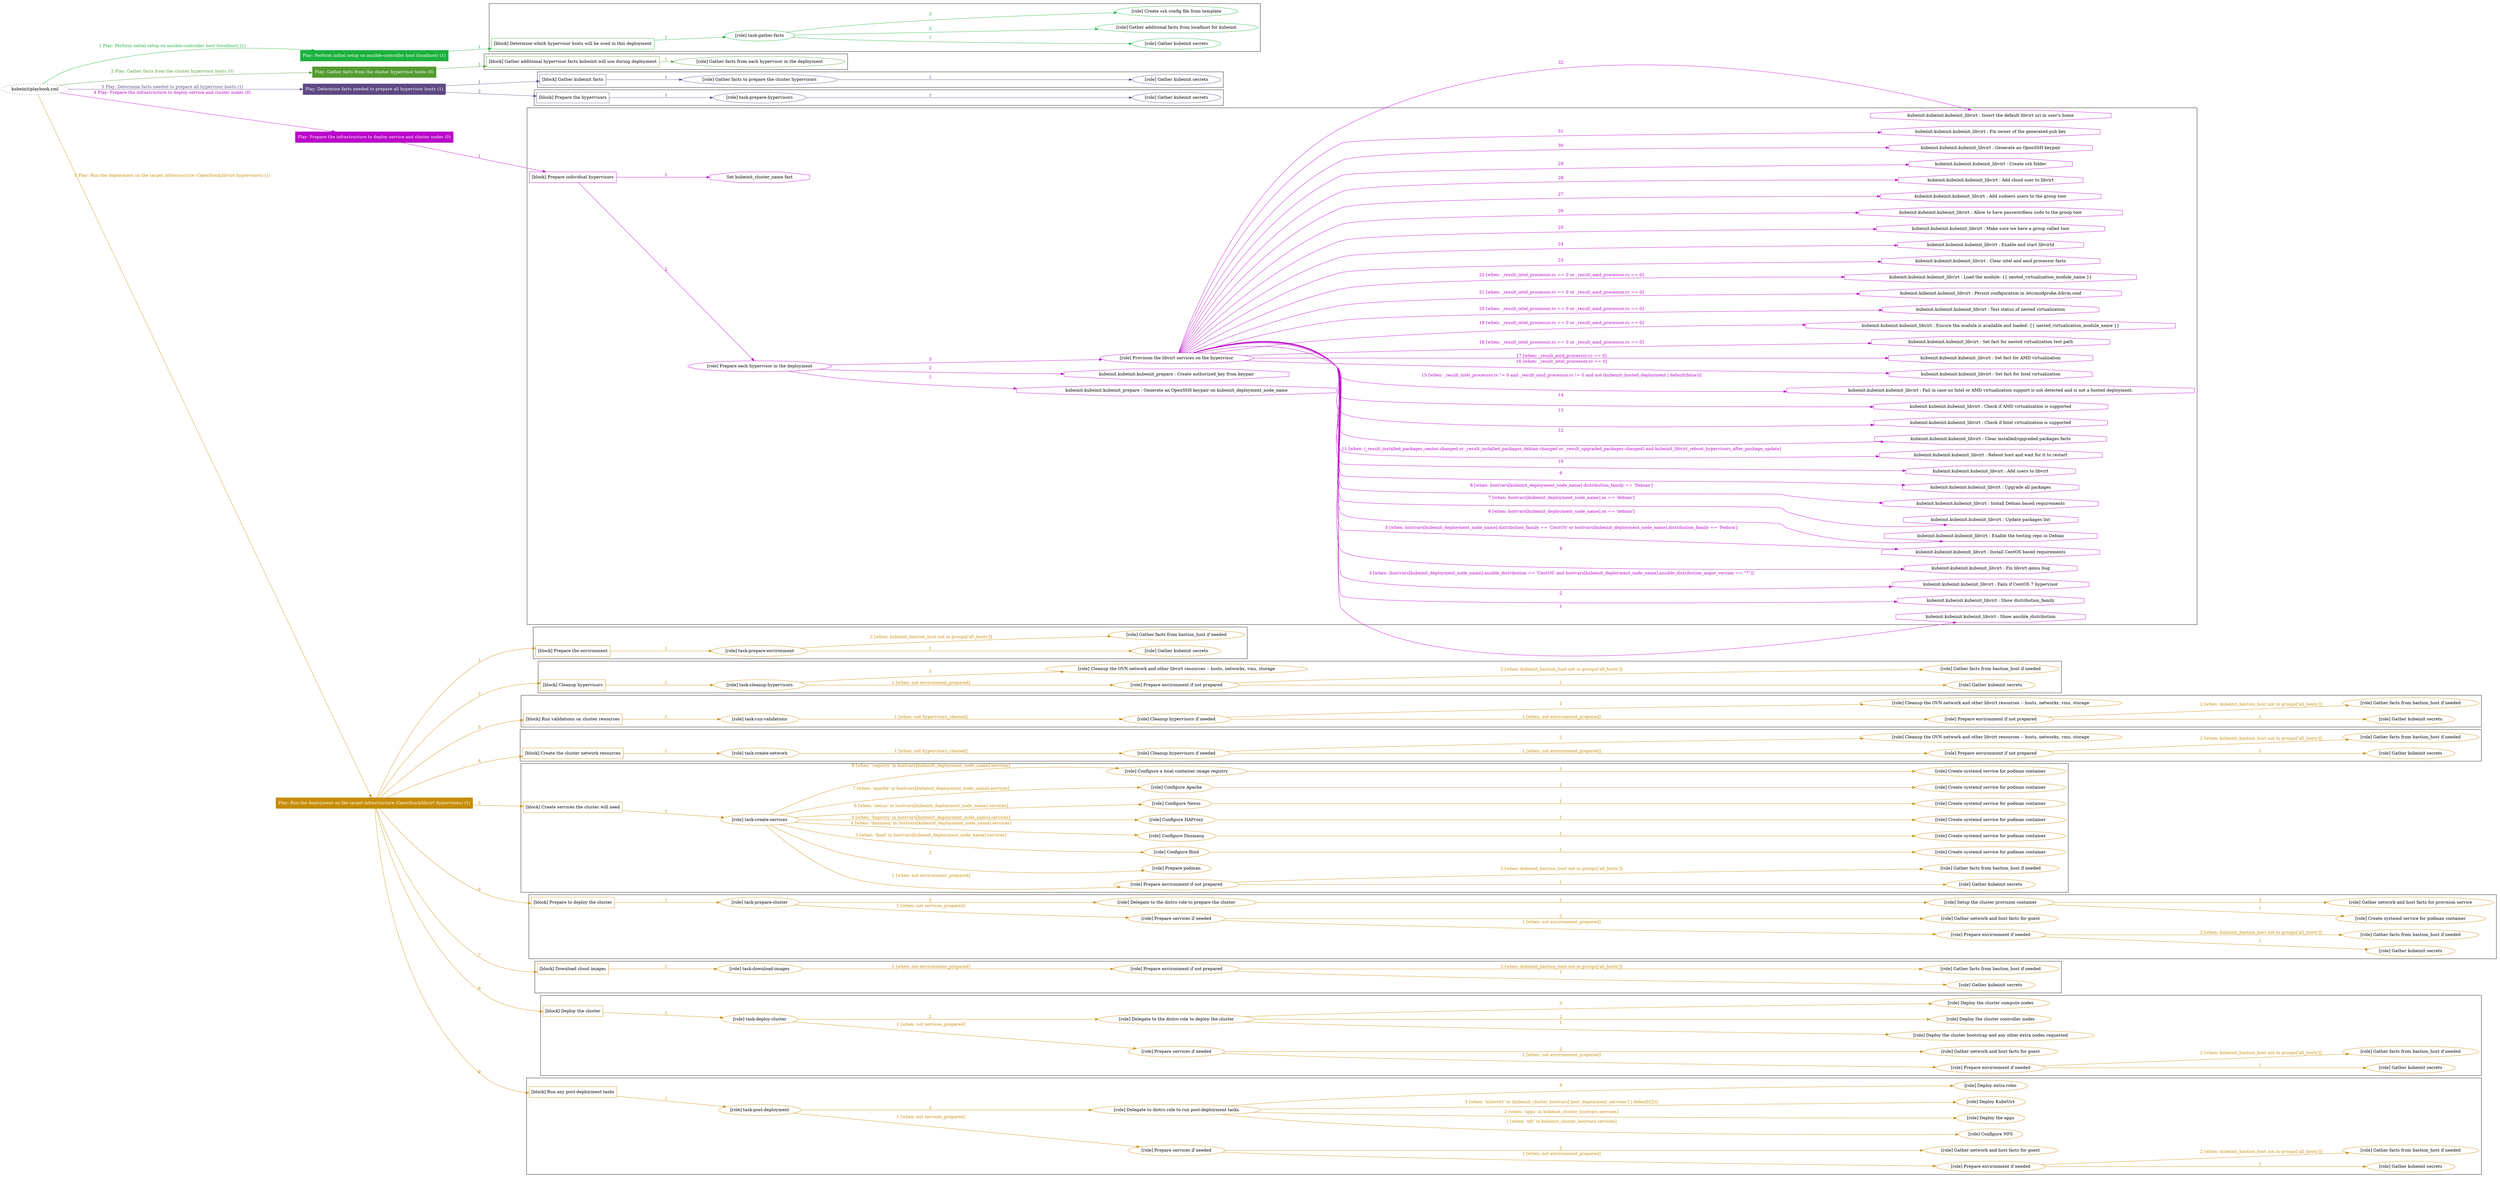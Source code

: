 digraph {
	graph [concentrate=true ordering=in rankdir=LR ratio=fill]
	edge [esep=5 sep=10]
	"kubeinit/playbook.yml" [URL="/home/runner/work/kubeinit/kubeinit/kubeinit/playbook.yml" id=playbook_9e62f052 style=dotted]
	"kubeinit/playbook.yml" -> play_a35a743c [label="1 Play: Perform initial setup on ansible-controller host (localhost) (1)" color="#1bb13d" fontcolor="#1bb13d" id=edge_play_a35a743c labeltooltip="1 Play: Perform initial setup on ansible-controller host (localhost) (1)" tooltip="1 Play: Perform initial setup on ansible-controller host (localhost) (1)"]
	subgraph "Play: Perform initial setup on ansible-controller host (localhost) (1)" {
		play_a35a743c [label="Play: Perform initial setup on ansible-controller host (localhost) (1)" URL="/home/runner/work/kubeinit/kubeinit/kubeinit/playbook.yml" color="#1bb13d" fontcolor="#ffffff" id=play_a35a743c shape=box style=filled tooltip=localhost]
		play_a35a743c -> block_18578b32 [label=1 color="#1bb13d" fontcolor="#1bb13d" id=edge_block_18578b32 labeltooltip=1 tooltip=1]
		subgraph cluster_block_18578b32 {
			block_18578b32 [label="[block] Determine which hypervisor hosts will be used in this deployment" URL="/home/runner/work/kubeinit/kubeinit/kubeinit/playbook.yml" color="#1bb13d" id=block_18578b32 labeltooltip="Determine which hypervisor hosts will be used in this deployment" shape=box tooltip="Determine which hypervisor hosts will be used in this deployment"]
			block_18578b32 -> role_a8cd3986 [label="1 " color="#1bb13d" fontcolor="#1bb13d" id=edge_role_a8cd3986 labeltooltip="1 " tooltip="1 "]
			subgraph "task-gather-facts" {
				role_a8cd3986 [label="[role] task-gather-facts" URL="/home/runner/work/kubeinit/kubeinit/kubeinit/playbook.yml" color="#1bb13d" id=role_a8cd3986 tooltip="task-gather-facts"]
				role_a8cd3986 -> role_a48312ad [label="1 " color="#1bb13d" fontcolor="#1bb13d" id=edge_role_a48312ad labeltooltip="1 " tooltip="1 "]
				subgraph "Gather kubeinit secrets" {
					role_a48312ad [label="[role] Gather kubeinit secrets" URL="/home/runner/.ansible/collections/ansible_collections/kubeinit/kubeinit/roles/kubeinit_prepare/tasks/build_hypervisors_group.yml" color="#1bb13d" id=role_a48312ad tooltip="Gather kubeinit secrets"]
				}
				role_a8cd3986 -> role_73c5c3c1 [label="2 " color="#1bb13d" fontcolor="#1bb13d" id=edge_role_73c5c3c1 labeltooltip="2 " tooltip="2 "]
				subgraph "Gather additional facts from localhost for kubeinit" {
					role_73c5c3c1 [label="[role] Gather additional facts from localhost for kubeinit" URL="/home/runner/.ansible/collections/ansible_collections/kubeinit/kubeinit/roles/kubeinit_prepare/tasks/build_hypervisors_group.yml" color="#1bb13d" id=role_73c5c3c1 tooltip="Gather additional facts from localhost for kubeinit"]
				}
				role_a8cd3986 -> role_cdf3a7f1 [label="3 " color="#1bb13d" fontcolor="#1bb13d" id=edge_role_cdf3a7f1 labeltooltip="3 " tooltip="3 "]
				subgraph "Create ssh config file from template" {
					role_cdf3a7f1 [label="[role] Create ssh config file from template" URL="/home/runner/.ansible/collections/ansible_collections/kubeinit/kubeinit/roles/kubeinit_prepare/tasks/build_hypervisors_group.yml" color="#1bb13d" id=role_cdf3a7f1 tooltip="Create ssh config file from template"]
				}
			}
		}
	}
	"kubeinit/playbook.yml" -> play_c2756567 [label="2 Play: Gather facts from the cluster hypervisor hosts (0)" color="#539b31" fontcolor="#539b31" id=edge_play_c2756567 labeltooltip="2 Play: Gather facts from the cluster hypervisor hosts (0)" tooltip="2 Play: Gather facts from the cluster hypervisor hosts (0)"]
	subgraph "Play: Gather facts from the cluster hypervisor hosts (0)" {
		play_c2756567 [label="Play: Gather facts from the cluster hypervisor hosts (0)" URL="/home/runner/work/kubeinit/kubeinit/kubeinit/playbook.yml" color="#539b31" fontcolor="#ffffff" id=play_c2756567 shape=box style=filled tooltip="Play: Gather facts from the cluster hypervisor hosts (0)"]
		play_c2756567 -> block_01001238 [label=1 color="#539b31" fontcolor="#539b31" id=edge_block_01001238 labeltooltip=1 tooltip=1]
		subgraph cluster_block_01001238 {
			block_01001238 [label="[block] Gather additional hypervisor facts kubeinit will use during deployment" URL="/home/runner/work/kubeinit/kubeinit/kubeinit/playbook.yml" color="#539b31" id=block_01001238 labeltooltip="Gather additional hypervisor facts kubeinit will use during deployment" shape=box tooltip="Gather additional hypervisor facts kubeinit will use during deployment"]
			block_01001238 -> role_ed300904 [label="1 " color="#539b31" fontcolor="#539b31" id=edge_role_ed300904 labeltooltip="1 " tooltip="1 "]
			subgraph "Gather facts from each hypervisor in the deployment" {
				role_ed300904 [label="[role] Gather facts from each hypervisor in the deployment" URL="/home/runner/work/kubeinit/kubeinit/kubeinit/playbook.yml" color="#539b31" id=role_ed300904 tooltip="Gather facts from each hypervisor in the deployment"]
			}
		}
	}
	"kubeinit/playbook.yml" -> play_44236f0a [label="3 Play: Determine facts needed to prepare all hypervisor hosts (1)" color="#5e4983" fontcolor="#5e4983" id=edge_play_44236f0a labeltooltip="3 Play: Determine facts needed to prepare all hypervisor hosts (1)" tooltip="3 Play: Determine facts needed to prepare all hypervisor hosts (1)"]
	subgraph "Play: Determine facts needed to prepare all hypervisor hosts (1)" {
		play_44236f0a [label="Play: Determine facts needed to prepare all hypervisor hosts (1)" URL="/home/runner/work/kubeinit/kubeinit/kubeinit/playbook.yml" color="#5e4983" fontcolor="#ffffff" id=play_44236f0a shape=box style=filled tooltip=localhost]
		play_44236f0a -> block_918918f4 [label=1 color="#5e4983" fontcolor="#5e4983" id=edge_block_918918f4 labeltooltip=1 tooltip=1]
		subgraph cluster_block_918918f4 {
			block_918918f4 [label="[block] Gather kubeinit facts" URL="/home/runner/work/kubeinit/kubeinit/kubeinit/playbook.yml" color="#5e4983" id=block_918918f4 labeltooltip="Gather kubeinit facts" shape=box tooltip="Gather kubeinit facts"]
			block_918918f4 -> role_3fa048fa [label="1 " color="#5e4983" fontcolor="#5e4983" id=edge_role_3fa048fa labeltooltip="1 " tooltip="1 "]
			subgraph "Gather facts to prepare the cluster hypervisors" {
				role_3fa048fa [label="[role] Gather facts to prepare the cluster hypervisors" URL="/home/runner/work/kubeinit/kubeinit/kubeinit/playbook.yml" color="#5e4983" id=role_3fa048fa tooltip="Gather facts to prepare the cluster hypervisors"]
				role_3fa048fa -> role_9bf1ed91 [label="1 " color="#5e4983" fontcolor="#5e4983" id=edge_role_9bf1ed91 labeltooltip="1 " tooltip="1 "]
				subgraph "Gather kubeinit secrets" {
					role_9bf1ed91 [label="[role] Gather kubeinit secrets" URL="/home/runner/.ansible/collections/ansible_collections/kubeinit/kubeinit/roles/kubeinit_prepare/tasks/gather_kubeinit_facts.yml" color="#5e4983" id=role_9bf1ed91 tooltip="Gather kubeinit secrets"]
				}
			}
		}
		play_44236f0a -> block_b992ab84 [label=2 color="#5e4983" fontcolor="#5e4983" id=edge_block_b992ab84 labeltooltip=2 tooltip=2]
		subgraph cluster_block_b992ab84 {
			block_b992ab84 [label="[block] Prepare the hypervisors" URL="/home/runner/work/kubeinit/kubeinit/kubeinit/playbook.yml" color="#5e4983" id=block_b992ab84 labeltooltip="Prepare the hypervisors" shape=box tooltip="Prepare the hypervisors"]
			block_b992ab84 -> role_d0afc218 [label="1 " color="#5e4983" fontcolor="#5e4983" id=edge_role_d0afc218 labeltooltip="1 " tooltip="1 "]
			subgraph "task-prepare-hypervisors" {
				role_d0afc218 [label="[role] task-prepare-hypervisors" URL="/home/runner/work/kubeinit/kubeinit/kubeinit/playbook.yml" color="#5e4983" id=role_d0afc218 tooltip="task-prepare-hypervisors"]
				role_d0afc218 -> role_f187988b [label="1 " color="#5e4983" fontcolor="#5e4983" id=edge_role_f187988b labeltooltip="1 " tooltip="1 "]
				subgraph "Gather kubeinit secrets" {
					role_f187988b [label="[role] Gather kubeinit secrets" URL="/home/runner/.ansible/collections/ansible_collections/kubeinit/kubeinit/roles/kubeinit_prepare/tasks/gather_kubeinit_facts.yml" color="#5e4983" id=role_f187988b tooltip="Gather kubeinit secrets"]
				}
			}
		}
	}
	"kubeinit/playbook.yml" -> play_4ec2623c [label="4 Play: Prepare the infrastructure to deploy service and cluster nodes (0)" color="#ba02ca" fontcolor="#ba02ca" id=edge_play_4ec2623c labeltooltip="4 Play: Prepare the infrastructure to deploy service and cluster nodes (0)" tooltip="4 Play: Prepare the infrastructure to deploy service and cluster nodes (0)"]
	subgraph "Play: Prepare the infrastructure to deploy service and cluster nodes (0)" {
		play_4ec2623c [label="Play: Prepare the infrastructure to deploy service and cluster nodes (0)" URL="/home/runner/work/kubeinit/kubeinit/kubeinit/playbook.yml" color="#ba02ca" fontcolor="#ffffff" id=play_4ec2623c shape=box style=filled tooltip="Play: Prepare the infrastructure to deploy service and cluster nodes (0)"]
		play_4ec2623c -> block_bc8a2537 [label=1 color="#ba02ca" fontcolor="#ba02ca" id=edge_block_bc8a2537 labeltooltip=1 tooltip=1]
		subgraph cluster_block_bc8a2537 {
			block_bc8a2537 [label="[block] Prepare individual hypervisors" URL="/home/runner/work/kubeinit/kubeinit/kubeinit/playbook.yml" color="#ba02ca" id=block_bc8a2537 labeltooltip="Prepare individual hypervisors" shape=box tooltip="Prepare individual hypervisors"]
			block_bc8a2537 -> role_2141cf6f [label="2 " color="#ba02ca" fontcolor="#ba02ca" id=edge_role_2141cf6f labeltooltip="2 " tooltip="2 "]
			subgraph "Prepare each hypervisor in the deployment" {
				role_2141cf6f [label="[role] Prepare each hypervisor in the deployment" URL="/home/runner/work/kubeinit/kubeinit/kubeinit/playbook.yml" color="#ba02ca" id=role_2141cf6f tooltip="Prepare each hypervisor in the deployment"]
				task_60f71b3e [label="kubeinit.kubeinit.kubeinit_prepare : Generate an OpenSSH keypair on kubeinit_deployment_node_name" URL="/home/runner/.ansible/collections/ansible_collections/kubeinit/kubeinit/roles/kubeinit_prepare/tasks/prepare_hypervisor.yml" color="#ba02ca" id=task_60f71b3e shape=octagon tooltip="kubeinit.kubeinit.kubeinit_prepare : Generate an OpenSSH keypair on kubeinit_deployment_node_name"]
				role_2141cf6f -> task_60f71b3e [label="1 " color="#ba02ca" fontcolor="#ba02ca" id=edge_task_60f71b3e labeltooltip="1 " tooltip="1 "]
				task_f3b1cf24 [label="kubeinit.kubeinit.kubeinit_prepare : Create authorized_key from keypair" URL="/home/runner/.ansible/collections/ansible_collections/kubeinit/kubeinit/roles/kubeinit_prepare/tasks/prepare_hypervisor.yml" color="#ba02ca" id=task_f3b1cf24 shape=octagon tooltip="kubeinit.kubeinit.kubeinit_prepare : Create authorized_key from keypair"]
				role_2141cf6f -> task_f3b1cf24 [label="2 " color="#ba02ca" fontcolor="#ba02ca" id=edge_task_f3b1cf24 labeltooltip="2 " tooltip="2 "]
				role_2141cf6f -> role_f78118bf [label="3 " color="#ba02ca" fontcolor="#ba02ca" id=edge_role_f78118bf labeltooltip="3 " tooltip="3 "]
				subgraph "Provision the libvirt services on the hypervisor" {
					role_f78118bf [label="[role] Provision the libvirt services on the hypervisor" URL="/home/runner/.ansible/collections/ansible_collections/kubeinit/kubeinit/roles/kubeinit_prepare/tasks/prepare_hypervisor.yml" color="#ba02ca" id=role_f78118bf tooltip="Provision the libvirt services on the hypervisor"]
					task_478208b6 [label="kubeinit.kubeinit.kubeinit_libvirt : Show ansible_distribution" URL="/home/runner/.ansible/collections/ansible_collections/kubeinit/kubeinit/roles/kubeinit_libvirt/tasks/main.yml" color="#ba02ca" id=task_478208b6 shape=octagon tooltip="kubeinit.kubeinit.kubeinit_libvirt : Show ansible_distribution"]
					role_f78118bf -> task_478208b6 [label="1 " color="#ba02ca" fontcolor="#ba02ca" id=edge_task_478208b6 labeltooltip="1 " tooltip="1 "]
					task_25d9fa40 [label="kubeinit.kubeinit.kubeinit_libvirt : Show distribution_family" URL="/home/runner/.ansible/collections/ansible_collections/kubeinit/kubeinit/roles/kubeinit_libvirt/tasks/main.yml" color="#ba02ca" id=task_25d9fa40 shape=octagon tooltip="kubeinit.kubeinit.kubeinit_libvirt : Show distribution_family"]
					role_f78118bf -> task_25d9fa40 [label="2 " color="#ba02ca" fontcolor="#ba02ca" id=edge_task_25d9fa40 labeltooltip="2 " tooltip="2 "]
					task_e9a694f4 [label="kubeinit.kubeinit.kubeinit_libvirt : Fails if CentOS 7 hypervisor" URL="/home/runner/.ansible/collections/ansible_collections/kubeinit/kubeinit/roles/kubeinit_libvirt/tasks/main.yml" color="#ba02ca" id=task_e9a694f4 shape=octagon tooltip="kubeinit.kubeinit.kubeinit_libvirt : Fails if CentOS 7 hypervisor"]
					role_f78118bf -> task_e9a694f4 [label="3 [when: (hostvars[kubeinit_deployment_node_name].ansible_distribution == 'CentOS' and hostvars[kubeinit_deployment_node_name].ansible_distribution_major_version == \"7\")]" color="#ba02ca" fontcolor="#ba02ca" id=edge_task_e9a694f4 labeltooltip="3 [when: (hostvars[kubeinit_deployment_node_name].ansible_distribution == 'CentOS' and hostvars[kubeinit_deployment_node_name].ansible_distribution_major_version == \"7\")]" tooltip="3 [when: (hostvars[kubeinit_deployment_node_name].ansible_distribution == 'CentOS' and hostvars[kubeinit_deployment_node_name].ansible_distribution_major_version == \"7\")]"]
					task_0116a366 [label="kubeinit.kubeinit.kubeinit_libvirt : Fix libvirt qemu bug" URL="/home/runner/.ansible/collections/ansible_collections/kubeinit/kubeinit/roles/kubeinit_libvirt/tasks/main.yml" color="#ba02ca" id=task_0116a366 shape=octagon tooltip="kubeinit.kubeinit.kubeinit_libvirt : Fix libvirt qemu bug"]
					role_f78118bf -> task_0116a366 [label="4 " color="#ba02ca" fontcolor="#ba02ca" id=edge_task_0116a366 labeltooltip="4 " tooltip="4 "]
					task_d7712ed2 [label="kubeinit.kubeinit.kubeinit_libvirt : Install CentOS based requirements" URL="/home/runner/.ansible/collections/ansible_collections/kubeinit/kubeinit/roles/kubeinit_libvirt/tasks/main.yml" color="#ba02ca" id=task_d7712ed2 shape=octagon tooltip="kubeinit.kubeinit.kubeinit_libvirt : Install CentOS based requirements"]
					role_f78118bf -> task_d7712ed2 [label="5 [when: hostvars[kubeinit_deployment_node_name].distribution_family == 'CentOS' or hostvars[kubeinit_deployment_node_name].distribution_family == 'Fedora']" color="#ba02ca" fontcolor="#ba02ca" id=edge_task_d7712ed2 labeltooltip="5 [when: hostvars[kubeinit_deployment_node_name].distribution_family == 'CentOS' or hostvars[kubeinit_deployment_node_name].distribution_family == 'Fedora']" tooltip="5 [when: hostvars[kubeinit_deployment_node_name].distribution_family == 'CentOS' or hostvars[kubeinit_deployment_node_name].distribution_family == 'Fedora']"]
					task_614e758f [label="kubeinit.kubeinit.kubeinit_libvirt : Enable the testing repo in Debian" URL="/home/runner/.ansible/collections/ansible_collections/kubeinit/kubeinit/roles/kubeinit_libvirt/tasks/main.yml" color="#ba02ca" id=task_614e758f shape=octagon tooltip="kubeinit.kubeinit.kubeinit_libvirt : Enable the testing repo in Debian"]
					role_f78118bf -> task_614e758f [label="6 [when: hostvars[kubeinit_deployment_node_name].os == 'debian']" color="#ba02ca" fontcolor="#ba02ca" id=edge_task_614e758f labeltooltip="6 [when: hostvars[kubeinit_deployment_node_name].os == 'debian']" tooltip="6 [when: hostvars[kubeinit_deployment_node_name].os == 'debian']"]
					task_dccd9f28 [label="kubeinit.kubeinit.kubeinit_libvirt : Update packages list" URL="/home/runner/.ansible/collections/ansible_collections/kubeinit/kubeinit/roles/kubeinit_libvirt/tasks/main.yml" color="#ba02ca" id=task_dccd9f28 shape=octagon tooltip="kubeinit.kubeinit.kubeinit_libvirt : Update packages list"]
					role_f78118bf -> task_dccd9f28 [label="7 [when: hostvars[kubeinit_deployment_node_name].os == 'debian']" color="#ba02ca" fontcolor="#ba02ca" id=edge_task_dccd9f28 labeltooltip="7 [when: hostvars[kubeinit_deployment_node_name].os == 'debian']" tooltip="7 [when: hostvars[kubeinit_deployment_node_name].os == 'debian']"]
					task_9f3f0bee [label="kubeinit.kubeinit.kubeinit_libvirt : Install Debian based requirements" URL="/home/runner/.ansible/collections/ansible_collections/kubeinit/kubeinit/roles/kubeinit_libvirt/tasks/main.yml" color="#ba02ca" id=task_9f3f0bee shape=octagon tooltip="kubeinit.kubeinit.kubeinit_libvirt : Install Debian based requirements"]
					role_f78118bf -> task_9f3f0bee [label="8 [when: hostvars[kubeinit_deployment_node_name].distribution_family == 'Debian']" color="#ba02ca" fontcolor="#ba02ca" id=edge_task_9f3f0bee labeltooltip="8 [when: hostvars[kubeinit_deployment_node_name].distribution_family == 'Debian']" tooltip="8 [when: hostvars[kubeinit_deployment_node_name].distribution_family == 'Debian']"]
					task_71e1464c [label="kubeinit.kubeinit.kubeinit_libvirt : Upgrade all packages" URL="/home/runner/.ansible/collections/ansible_collections/kubeinit/kubeinit/roles/kubeinit_libvirt/tasks/main.yml" color="#ba02ca" id=task_71e1464c shape=octagon tooltip="kubeinit.kubeinit.kubeinit_libvirt : Upgrade all packages"]
					role_f78118bf -> task_71e1464c [label="9 " color="#ba02ca" fontcolor="#ba02ca" id=edge_task_71e1464c labeltooltip="9 " tooltip="9 "]
					task_ebb10dba [label="kubeinit.kubeinit.kubeinit_libvirt : Add users to libvirt" URL="/home/runner/.ansible/collections/ansible_collections/kubeinit/kubeinit/roles/kubeinit_libvirt/tasks/main.yml" color="#ba02ca" id=task_ebb10dba shape=octagon tooltip="kubeinit.kubeinit.kubeinit_libvirt : Add users to libvirt"]
					role_f78118bf -> task_ebb10dba [label="10 " color="#ba02ca" fontcolor="#ba02ca" id=edge_task_ebb10dba labeltooltip="10 " tooltip="10 "]
					task_b57c6b72 [label="kubeinit.kubeinit.kubeinit_libvirt : Reboot host and wait for it to restart" URL="/home/runner/.ansible/collections/ansible_collections/kubeinit/kubeinit/roles/kubeinit_libvirt/tasks/main.yml" color="#ba02ca" id=task_b57c6b72 shape=octagon tooltip="kubeinit.kubeinit.kubeinit_libvirt : Reboot host and wait for it to restart"]
					role_f78118bf -> task_b57c6b72 [label="11 [when: (_result_installed_packages_centos.changed or _result_installed_packages_debian.changed or _result_upgraded_packages.changed) and kubeinit_libvirt_reboot_hypervisors_after_package_update]" color="#ba02ca" fontcolor="#ba02ca" id=edge_task_b57c6b72 labeltooltip="11 [when: (_result_installed_packages_centos.changed or _result_installed_packages_debian.changed or _result_upgraded_packages.changed) and kubeinit_libvirt_reboot_hypervisors_after_package_update]" tooltip="11 [when: (_result_installed_packages_centos.changed or _result_installed_packages_debian.changed or _result_upgraded_packages.changed) and kubeinit_libvirt_reboot_hypervisors_after_package_update]"]
					task_9f840128 [label="kubeinit.kubeinit.kubeinit_libvirt : Clear installed/upgraded packages facts" URL="/home/runner/.ansible/collections/ansible_collections/kubeinit/kubeinit/roles/kubeinit_libvirt/tasks/main.yml" color="#ba02ca" id=task_9f840128 shape=octagon tooltip="kubeinit.kubeinit.kubeinit_libvirt : Clear installed/upgraded packages facts"]
					role_f78118bf -> task_9f840128 [label="12 " color="#ba02ca" fontcolor="#ba02ca" id=edge_task_9f840128 labeltooltip="12 " tooltip="12 "]
					task_eec2da09 [label="kubeinit.kubeinit.kubeinit_libvirt : Check if Intel virtualization is supported" URL="/home/runner/.ansible/collections/ansible_collections/kubeinit/kubeinit/roles/kubeinit_libvirt/tasks/main.yml" color="#ba02ca" id=task_eec2da09 shape=octagon tooltip="kubeinit.kubeinit.kubeinit_libvirt : Check if Intel virtualization is supported"]
					role_f78118bf -> task_eec2da09 [label="13 " color="#ba02ca" fontcolor="#ba02ca" id=edge_task_eec2da09 labeltooltip="13 " tooltip="13 "]
					task_54514acc [label="kubeinit.kubeinit.kubeinit_libvirt : Check if AMD virtualization is supported" URL="/home/runner/.ansible/collections/ansible_collections/kubeinit/kubeinit/roles/kubeinit_libvirt/tasks/main.yml" color="#ba02ca" id=task_54514acc shape=octagon tooltip="kubeinit.kubeinit.kubeinit_libvirt : Check if AMD virtualization is supported"]
					role_f78118bf -> task_54514acc [label="14 " color="#ba02ca" fontcolor="#ba02ca" id=edge_task_54514acc labeltooltip="14 " tooltip="14 "]
					task_4bb86d61 [label="kubeinit.kubeinit.kubeinit_libvirt : Fail in case no Intel or AMD virtualization support is not detected and is not a hosted deployment." URL="/home/runner/.ansible/collections/ansible_collections/kubeinit/kubeinit/roles/kubeinit_libvirt/tasks/main.yml" color="#ba02ca" id=task_4bb86d61 shape=octagon tooltip="kubeinit.kubeinit.kubeinit_libvirt : Fail in case no Intel or AMD virtualization support is not detected and is not a hosted deployment."]
					role_f78118bf -> task_4bb86d61 [label="15 [when: _result_intel_processor.rc != 0 and _result_amd_processor.rc != 0 and not (kubeinit_hosted_deployment | default(false))]" color="#ba02ca" fontcolor="#ba02ca" id=edge_task_4bb86d61 labeltooltip="15 [when: _result_intel_processor.rc != 0 and _result_amd_processor.rc != 0 and not (kubeinit_hosted_deployment | default(false))]" tooltip="15 [when: _result_intel_processor.rc != 0 and _result_amd_processor.rc != 0 and not (kubeinit_hosted_deployment | default(false))]"]
					task_5732c22f [label="kubeinit.kubeinit.kubeinit_libvirt : Set fact for Intel virtualization" URL="/home/runner/.ansible/collections/ansible_collections/kubeinit/kubeinit/roles/kubeinit_libvirt/tasks/main.yml" color="#ba02ca" id=task_5732c22f shape=octagon tooltip="kubeinit.kubeinit.kubeinit_libvirt : Set fact for Intel virtualization"]
					role_f78118bf -> task_5732c22f [label="16 [when: _result_intel_processor.rc == 0]" color="#ba02ca" fontcolor="#ba02ca" id=edge_task_5732c22f labeltooltip="16 [when: _result_intel_processor.rc == 0]" tooltip="16 [when: _result_intel_processor.rc == 0]"]
					task_d3056481 [label="kubeinit.kubeinit.kubeinit_libvirt : Set fact for AMD virtualization" URL="/home/runner/.ansible/collections/ansible_collections/kubeinit/kubeinit/roles/kubeinit_libvirt/tasks/main.yml" color="#ba02ca" id=task_d3056481 shape=octagon tooltip="kubeinit.kubeinit.kubeinit_libvirt : Set fact for AMD virtualization"]
					role_f78118bf -> task_d3056481 [label="17 [when: _result_amd_processor.rc == 0]" color="#ba02ca" fontcolor="#ba02ca" id=edge_task_d3056481 labeltooltip="17 [when: _result_amd_processor.rc == 0]" tooltip="17 [when: _result_amd_processor.rc == 0]"]
					task_6c671fe5 [label="kubeinit.kubeinit.kubeinit_libvirt : Set fact for nested virtualization test path" URL="/home/runner/.ansible/collections/ansible_collections/kubeinit/kubeinit/roles/kubeinit_libvirt/tasks/main.yml" color="#ba02ca" id=task_6c671fe5 shape=octagon tooltip="kubeinit.kubeinit.kubeinit_libvirt : Set fact for nested virtualization test path"]
					role_f78118bf -> task_6c671fe5 [label="18 [when: _result_intel_processor.rc == 0 or _result_amd_processor.rc == 0]" color="#ba02ca" fontcolor="#ba02ca" id=edge_task_6c671fe5 labeltooltip="18 [when: _result_intel_processor.rc == 0 or _result_amd_processor.rc == 0]" tooltip="18 [when: _result_intel_processor.rc == 0 or _result_amd_processor.rc == 0]"]
					task_b1ac3144 [label="kubeinit.kubeinit.kubeinit_libvirt : Ensure the module is available and loaded: {{ nested_virtualization_module_name }}" URL="/home/runner/.ansible/collections/ansible_collections/kubeinit/kubeinit/roles/kubeinit_libvirt/tasks/main.yml" color="#ba02ca" id=task_b1ac3144 shape=octagon tooltip="kubeinit.kubeinit.kubeinit_libvirt : Ensure the module is available and loaded: {{ nested_virtualization_module_name }}"]
					role_f78118bf -> task_b1ac3144 [label="19 [when: _result_intel_processor.rc == 0 or _result_amd_processor.rc == 0]" color="#ba02ca" fontcolor="#ba02ca" id=edge_task_b1ac3144 labeltooltip="19 [when: _result_intel_processor.rc == 0 or _result_amd_processor.rc == 0]" tooltip="19 [when: _result_intel_processor.rc == 0 or _result_amd_processor.rc == 0]"]
					task_f01f14a7 [label="kubeinit.kubeinit.kubeinit_libvirt : Test status of nested virtualization" URL="/home/runner/.ansible/collections/ansible_collections/kubeinit/kubeinit/roles/kubeinit_libvirt/tasks/main.yml" color="#ba02ca" id=task_f01f14a7 shape=octagon tooltip="kubeinit.kubeinit.kubeinit_libvirt : Test status of nested virtualization"]
					role_f78118bf -> task_f01f14a7 [label="20 [when: _result_intel_processor.rc == 0 or _result_amd_processor.rc == 0]" color="#ba02ca" fontcolor="#ba02ca" id=edge_task_f01f14a7 labeltooltip="20 [when: _result_intel_processor.rc == 0 or _result_amd_processor.rc == 0]" tooltip="20 [when: _result_intel_processor.rc == 0 or _result_amd_processor.rc == 0]"]
					task_4bbf4523 [label="kubeinit.kubeinit.kubeinit_libvirt : Persist configuration in /etc/modprobe.d/kvm.conf" URL="/home/runner/.ansible/collections/ansible_collections/kubeinit/kubeinit/roles/kubeinit_libvirt/tasks/main.yml" color="#ba02ca" id=task_4bbf4523 shape=octagon tooltip="kubeinit.kubeinit.kubeinit_libvirt : Persist configuration in /etc/modprobe.d/kvm.conf"]
					role_f78118bf -> task_4bbf4523 [label="21 [when: _result_intel_processor.rc == 0 or _result_amd_processor.rc == 0]" color="#ba02ca" fontcolor="#ba02ca" id=edge_task_4bbf4523 labeltooltip="21 [when: _result_intel_processor.rc == 0 or _result_amd_processor.rc == 0]" tooltip="21 [when: _result_intel_processor.rc == 0 or _result_amd_processor.rc == 0]"]
					task_6a130a15 [label="kubeinit.kubeinit.kubeinit_libvirt : Load the module: {{ nested_virtualization_module_name }}" URL="/home/runner/.ansible/collections/ansible_collections/kubeinit/kubeinit/roles/kubeinit_libvirt/tasks/main.yml" color="#ba02ca" id=task_6a130a15 shape=octagon tooltip="kubeinit.kubeinit.kubeinit_libvirt : Load the module: {{ nested_virtualization_module_name }}"]
					role_f78118bf -> task_6a130a15 [label="22 [when: _result_intel_processor.rc == 0 or _result_amd_processor.rc == 0]" color="#ba02ca" fontcolor="#ba02ca" id=edge_task_6a130a15 labeltooltip="22 [when: _result_intel_processor.rc == 0 or _result_amd_processor.rc == 0]" tooltip="22 [when: _result_intel_processor.rc == 0 or _result_amd_processor.rc == 0]"]
					task_c2a9981f [label="kubeinit.kubeinit.kubeinit_libvirt : Clear intel and amd processor facts" URL="/home/runner/.ansible/collections/ansible_collections/kubeinit/kubeinit/roles/kubeinit_libvirt/tasks/main.yml" color="#ba02ca" id=task_c2a9981f shape=octagon tooltip="kubeinit.kubeinit.kubeinit_libvirt : Clear intel and amd processor facts"]
					role_f78118bf -> task_c2a9981f [label="23 " color="#ba02ca" fontcolor="#ba02ca" id=edge_task_c2a9981f labeltooltip="23 " tooltip="23 "]
					task_ba4cdef7 [label="kubeinit.kubeinit.kubeinit_libvirt : Enable and start libvirtd" URL="/home/runner/.ansible/collections/ansible_collections/kubeinit/kubeinit/roles/kubeinit_libvirt/tasks/main.yml" color="#ba02ca" id=task_ba4cdef7 shape=octagon tooltip="kubeinit.kubeinit.kubeinit_libvirt : Enable and start libvirtd"]
					role_f78118bf -> task_ba4cdef7 [label="24 " color="#ba02ca" fontcolor="#ba02ca" id=edge_task_ba4cdef7 labeltooltip="24 " tooltip="24 "]
					task_6cbd1714 [label="kubeinit.kubeinit.kubeinit_libvirt : Make sure we have a group called toor" URL="/home/runner/.ansible/collections/ansible_collections/kubeinit/kubeinit/roles/kubeinit_libvirt/tasks/60_create_cloud_user.yml" color="#ba02ca" id=task_6cbd1714 shape=octagon tooltip="kubeinit.kubeinit.kubeinit_libvirt : Make sure we have a group called toor"]
					role_f78118bf -> task_6cbd1714 [label="25 " color="#ba02ca" fontcolor="#ba02ca" id=edge_task_6cbd1714 labeltooltip="25 " tooltip="25 "]
					task_3357d41a [label="kubeinit.kubeinit.kubeinit_libvirt : Allow to have passwordless sudo to the group toor" URL="/home/runner/.ansible/collections/ansible_collections/kubeinit/kubeinit/roles/kubeinit_libvirt/tasks/60_create_cloud_user.yml" color="#ba02ca" id=task_3357d41a shape=octagon tooltip="kubeinit.kubeinit.kubeinit_libvirt : Allow to have passwordless sudo to the group toor"]
					role_f78118bf -> task_3357d41a [label="26 " color="#ba02ca" fontcolor="#ba02ca" id=edge_task_3357d41a labeltooltip="26 " tooltip="26 "]
					task_f9cecdec [label="kubeinit.kubeinit.kubeinit_libvirt : Add sudoers users to the group toor" URL="/home/runner/.ansible/collections/ansible_collections/kubeinit/kubeinit/roles/kubeinit_libvirt/tasks/60_create_cloud_user.yml" color="#ba02ca" id=task_f9cecdec shape=octagon tooltip="kubeinit.kubeinit.kubeinit_libvirt : Add sudoers users to the group toor"]
					role_f78118bf -> task_f9cecdec [label="27 " color="#ba02ca" fontcolor="#ba02ca" id=edge_task_f9cecdec labeltooltip="27 " tooltip="27 "]
					task_bf29a307 [label="kubeinit.kubeinit.kubeinit_libvirt : Add cloud user to libvirt" URL="/home/runner/.ansible/collections/ansible_collections/kubeinit/kubeinit/roles/kubeinit_libvirt/tasks/60_create_cloud_user.yml" color="#ba02ca" id=task_bf29a307 shape=octagon tooltip="kubeinit.kubeinit.kubeinit_libvirt : Add cloud user to libvirt"]
					role_f78118bf -> task_bf29a307 [label="28 " color="#ba02ca" fontcolor="#ba02ca" id=edge_task_bf29a307 labeltooltip="28 " tooltip="28 "]
					task_dd0c2740 [label="kubeinit.kubeinit.kubeinit_libvirt : Create ssh folder" URL="/home/runner/.ansible/collections/ansible_collections/kubeinit/kubeinit/roles/kubeinit_libvirt/tasks/60_create_cloud_user.yml" color="#ba02ca" id=task_dd0c2740 shape=octagon tooltip="kubeinit.kubeinit.kubeinit_libvirt : Create ssh folder"]
					role_f78118bf -> task_dd0c2740 [label="29 " color="#ba02ca" fontcolor="#ba02ca" id=edge_task_dd0c2740 labeltooltip="29 " tooltip="29 "]
					task_a686ad11 [label="kubeinit.kubeinit.kubeinit_libvirt : Generate an OpenSSH keypair" URL="/home/runner/.ansible/collections/ansible_collections/kubeinit/kubeinit/roles/kubeinit_libvirt/tasks/60_create_cloud_user.yml" color="#ba02ca" id=task_a686ad11 shape=octagon tooltip="kubeinit.kubeinit.kubeinit_libvirt : Generate an OpenSSH keypair"]
					role_f78118bf -> task_a686ad11 [label="30 " color="#ba02ca" fontcolor="#ba02ca" id=edge_task_a686ad11 labeltooltip="30 " tooltip="30 "]
					task_f26ca89f [label="kubeinit.kubeinit.kubeinit_libvirt : Fix owner of the generated pub key" URL="/home/runner/.ansible/collections/ansible_collections/kubeinit/kubeinit/roles/kubeinit_libvirt/tasks/60_create_cloud_user.yml" color="#ba02ca" id=task_f26ca89f shape=octagon tooltip="kubeinit.kubeinit.kubeinit_libvirt : Fix owner of the generated pub key"]
					role_f78118bf -> task_f26ca89f [label="31 " color="#ba02ca" fontcolor="#ba02ca" id=edge_task_f26ca89f labeltooltip="31 " tooltip="31 "]
					task_c68123db [label="kubeinit.kubeinit.kubeinit_libvirt : Insert the default libvirt uri in user's home" URL="/home/runner/.ansible/collections/ansible_collections/kubeinit/kubeinit/roles/kubeinit_libvirt/tasks/60_create_cloud_user.yml" color="#ba02ca" id=task_c68123db shape=octagon tooltip="kubeinit.kubeinit.kubeinit_libvirt : Insert the default libvirt uri in user's home"]
					role_f78118bf -> task_c68123db [label="32 " color="#ba02ca" fontcolor="#ba02ca" id=edge_task_c68123db labeltooltip="32 " tooltip="32 "]
				}
			}
			task_7dda5bb2 [label="Set kubeinit_cluster_name fact" URL="/home/runner/work/kubeinit/kubeinit/kubeinit/playbook.yml" color="#ba02ca" id=task_7dda5bb2 shape=octagon tooltip="Set kubeinit_cluster_name fact"]
			block_bc8a2537 -> task_7dda5bb2 [label="1 " color="#ba02ca" fontcolor="#ba02ca" id=edge_task_7dda5bb2 labeltooltip="1 " tooltip="1 "]
		}
	}
	"kubeinit/playbook.yml" -> play_19119ba2 [label="5 Play: Run the deployment on the target infrastructure (OpenStack/libvirt hypervisors) (1)" color="#c68c06" fontcolor="#c68c06" id=edge_play_19119ba2 labeltooltip="5 Play: Run the deployment on the target infrastructure (OpenStack/libvirt hypervisors) (1)" tooltip="5 Play: Run the deployment on the target infrastructure (OpenStack/libvirt hypervisors) (1)"]
	subgraph "Play: Run the deployment on the target infrastructure (OpenStack/libvirt hypervisors) (1)" {
		play_19119ba2 [label="Play: Run the deployment on the target infrastructure (OpenStack/libvirt hypervisors) (1)" URL="/home/runner/work/kubeinit/kubeinit/kubeinit/playbook.yml" color="#c68c06" fontcolor="#ffffff" id=play_19119ba2 shape=box style=filled tooltip=localhost]
		play_19119ba2 -> block_5d128a9a [label=1 color="#c68c06" fontcolor="#c68c06" id=edge_block_5d128a9a labeltooltip=1 tooltip=1]
		subgraph cluster_block_5d128a9a {
			block_5d128a9a [label="[block] Prepare the environment" URL="/home/runner/work/kubeinit/kubeinit/kubeinit/playbook.yml" color="#c68c06" id=block_5d128a9a labeltooltip="Prepare the environment" shape=box tooltip="Prepare the environment"]
			block_5d128a9a -> role_361f252e [label="1 " color="#c68c06" fontcolor="#c68c06" id=edge_role_361f252e labeltooltip="1 " tooltip="1 "]
			subgraph "task-prepare-environment" {
				role_361f252e [label="[role] task-prepare-environment" URL="/home/runner/work/kubeinit/kubeinit/kubeinit/playbook.yml" color="#c68c06" id=role_361f252e tooltip="task-prepare-environment"]
				role_361f252e -> role_24d09a7a [label="1 " color="#c68c06" fontcolor="#c68c06" id=edge_role_24d09a7a labeltooltip="1 " tooltip="1 "]
				subgraph "Gather kubeinit secrets" {
					role_24d09a7a [label="[role] Gather kubeinit secrets" URL="/home/runner/.ansible/collections/ansible_collections/kubeinit/kubeinit/roles/kubeinit_prepare/tasks/gather_kubeinit_facts.yml" color="#c68c06" id=role_24d09a7a tooltip="Gather kubeinit secrets"]
				}
				role_361f252e -> role_8c280113 [label="2 [when: kubeinit_bastion_host not in groups['all_hosts']]" color="#c68c06" fontcolor="#c68c06" id=edge_role_8c280113 labeltooltip="2 [when: kubeinit_bastion_host not in groups['all_hosts']]" tooltip="2 [when: kubeinit_bastion_host not in groups['all_hosts']]"]
				subgraph "Gather facts from bastion_host if needed" {
					role_8c280113 [label="[role] Gather facts from bastion_host if needed" URL="/home/runner/.ansible/collections/ansible_collections/kubeinit/kubeinit/roles/kubeinit_prepare/tasks/main.yml" color="#c68c06" id=role_8c280113 tooltip="Gather facts from bastion_host if needed"]
				}
			}
		}
		play_19119ba2 -> block_a57b33ed [label=2 color="#c68c06" fontcolor="#c68c06" id=edge_block_a57b33ed labeltooltip=2 tooltip=2]
		subgraph cluster_block_a57b33ed {
			block_a57b33ed [label="[block] Cleanup hypervisors" URL="/home/runner/work/kubeinit/kubeinit/kubeinit/playbook.yml" color="#c68c06" id=block_a57b33ed labeltooltip="Cleanup hypervisors" shape=box tooltip="Cleanup hypervisors"]
			block_a57b33ed -> role_144e6f74 [label="1 " color="#c68c06" fontcolor="#c68c06" id=edge_role_144e6f74 labeltooltip="1 " tooltip="1 "]
			subgraph "task-cleanup-hypervisors" {
				role_144e6f74 [label="[role] task-cleanup-hypervisors" URL="/home/runner/work/kubeinit/kubeinit/kubeinit/playbook.yml" color="#c68c06" id=role_144e6f74 tooltip="task-cleanup-hypervisors"]
				role_144e6f74 -> role_75734707 [label="1 [when: not environment_prepared]" color="#c68c06" fontcolor="#c68c06" id=edge_role_75734707 labeltooltip="1 [when: not environment_prepared]" tooltip="1 [when: not environment_prepared]"]
				subgraph "Prepare environment if not prepared" {
					role_75734707 [label="[role] Prepare environment if not prepared" URL="/home/runner/.ansible/collections/ansible_collections/kubeinit/kubeinit/roles/kubeinit_libvirt/tasks/cleanup_hypervisors.yml" color="#c68c06" id=role_75734707 tooltip="Prepare environment if not prepared"]
					role_75734707 -> role_8c552d11 [label="1 " color="#c68c06" fontcolor="#c68c06" id=edge_role_8c552d11 labeltooltip="1 " tooltip="1 "]
					subgraph "Gather kubeinit secrets" {
						role_8c552d11 [label="[role] Gather kubeinit secrets" URL="/home/runner/.ansible/collections/ansible_collections/kubeinit/kubeinit/roles/kubeinit_prepare/tasks/gather_kubeinit_facts.yml" color="#c68c06" id=role_8c552d11 tooltip="Gather kubeinit secrets"]
					}
					role_75734707 -> role_5748f17f [label="2 [when: kubeinit_bastion_host not in groups['all_hosts']]" color="#c68c06" fontcolor="#c68c06" id=edge_role_5748f17f labeltooltip="2 [when: kubeinit_bastion_host not in groups['all_hosts']]" tooltip="2 [when: kubeinit_bastion_host not in groups['all_hosts']]"]
					subgraph "Gather facts from bastion_host if needed" {
						role_5748f17f [label="[role] Gather facts from bastion_host if needed" URL="/home/runner/.ansible/collections/ansible_collections/kubeinit/kubeinit/roles/kubeinit_prepare/tasks/main.yml" color="#c68c06" id=role_5748f17f tooltip="Gather facts from bastion_host if needed"]
					}
				}
				role_144e6f74 -> role_82564034 [label="2 " color="#c68c06" fontcolor="#c68c06" id=edge_role_82564034 labeltooltip="2 " tooltip="2 "]
				subgraph "Cleanup the OVN network and other libvirt resources -- hosts, networks, vms, storage" {
					role_82564034 [label="[role] Cleanup the OVN network and other libvirt resources -- hosts, networks, vms, storage" URL="/home/runner/.ansible/collections/ansible_collections/kubeinit/kubeinit/roles/kubeinit_libvirt/tasks/cleanup_hypervisors.yml" color="#c68c06" id=role_82564034 tooltip="Cleanup the OVN network and other libvirt resources -- hosts, networks, vms, storage"]
				}
			}
		}
		play_19119ba2 -> block_e6961bbb [label=3 color="#c68c06" fontcolor="#c68c06" id=edge_block_e6961bbb labeltooltip=3 tooltip=3]
		subgraph cluster_block_e6961bbb {
			block_e6961bbb [label="[block] Run validations on cluster resources" URL="/home/runner/work/kubeinit/kubeinit/kubeinit/playbook.yml" color="#c68c06" id=block_e6961bbb labeltooltip="Run validations on cluster resources" shape=box tooltip="Run validations on cluster resources"]
			block_e6961bbb -> role_c5372f90 [label="1 " color="#c68c06" fontcolor="#c68c06" id=edge_role_c5372f90 labeltooltip="1 " tooltip="1 "]
			subgraph "task-run-validations" {
				role_c5372f90 [label="[role] task-run-validations" URL="/home/runner/work/kubeinit/kubeinit/kubeinit/playbook.yml" color="#c68c06" id=role_c5372f90 tooltip="task-run-validations"]
				role_c5372f90 -> role_06e36821 [label="1 [when: not hypervisors_cleaned]" color="#c68c06" fontcolor="#c68c06" id=edge_role_06e36821 labeltooltip="1 [when: not hypervisors_cleaned]" tooltip="1 [when: not hypervisors_cleaned]"]
				subgraph "Cleanup hypervisors if needed" {
					role_06e36821 [label="[role] Cleanup hypervisors if needed" URL="/home/runner/.ansible/collections/ansible_collections/kubeinit/kubeinit/roles/kubeinit_validations/tasks/main.yml" color="#c68c06" id=role_06e36821 tooltip="Cleanup hypervisors if needed"]
					role_06e36821 -> role_5217be8e [label="1 [when: not environment_prepared]" color="#c68c06" fontcolor="#c68c06" id=edge_role_5217be8e labeltooltip="1 [when: not environment_prepared]" tooltip="1 [when: not environment_prepared]"]
					subgraph "Prepare environment if not prepared" {
						role_5217be8e [label="[role] Prepare environment if not prepared" URL="/home/runner/.ansible/collections/ansible_collections/kubeinit/kubeinit/roles/kubeinit_libvirt/tasks/cleanup_hypervisors.yml" color="#c68c06" id=role_5217be8e tooltip="Prepare environment if not prepared"]
						role_5217be8e -> role_1afc69ea [label="1 " color="#c68c06" fontcolor="#c68c06" id=edge_role_1afc69ea labeltooltip="1 " tooltip="1 "]
						subgraph "Gather kubeinit secrets" {
							role_1afc69ea [label="[role] Gather kubeinit secrets" URL="/home/runner/.ansible/collections/ansible_collections/kubeinit/kubeinit/roles/kubeinit_prepare/tasks/gather_kubeinit_facts.yml" color="#c68c06" id=role_1afc69ea tooltip="Gather kubeinit secrets"]
						}
						role_5217be8e -> role_4f7b1825 [label="2 [when: kubeinit_bastion_host not in groups['all_hosts']]" color="#c68c06" fontcolor="#c68c06" id=edge_role_4f7b1825 labeltooltip="2 [when: kubeinit_bastion_host not in groups['all_hosts']]" tooltip="2 [when: kubeinit_bastion_host not in groups['all_hosts']]"]
						subgraph "Gather facts from bastion_host if needed" {
							role_4f7b1825 [label="[role] Gather facts from bastion_host if needed" URL="/home/runner/.ansible/collections/ansible_collections/kubeinit/kubeinit/roles/kubeinit_prepare/tasks/main.yml" color="#c68c06" id=role_4f7b1825 tooltip="Gather facts from bastion_host if needed"]
						}
					}
					role_06e36821 -> role_5af4449e [label="2 " color="#c68c06" fontcolor="#c68c06" id=edge_role_5af4449e labeltooltip="2 " tooltip="2 "]
					subgraph "Cleanup the OVN network and other libvirt resources -- hosts, networks, vms, storage" {
						role_5af4449e [label="[role] Cleanup the OVN network and other libvirt resources -- hosts, networks, vms, storage" URL="/home/runner/.ansible/collections/ansible_collections/kubeinit/kubeinit/roles/kubeinit_libvirt/tasks/cleanup_hypervisors.yml" color="#c68c06" id=role_5af4449e tooltip="Cleanup the OVN network and other libvirt resources -- hosts, networks, vms, storage"]
					}
				}
			}
		}
		play_19119ba2 -> block_6ec3d940 [label=4 color="#c68c06" fontcolor="#c68c06" id=edge_block_6ec3d940 labeltooltip=4 tooltip=4]
		subgraph cluster_block_6ec3d940 {
			block_6ec3d940 [label="[block] Create the cluster network resources" URL="/home/runner/work/kubeinit/kubeinit/kubeinit/playbook.yml" color="#c68c06" id=block_6ec3d940 labeltooltip="Create the cluster network resources" shape=box tooltip="Create the cluster network resources"]
			block_6ec3d940 -> role_e844cfb8 [label="1 " color="#c68c06" fontcolor="#c68c06" id=edge_role_e844cfb8 labeltooltip="1 " tooltip="1 "]
			subgraph "task-create-network" {
				role_e844cfb8 [label="[role] task-create-network" URL="/home/runner/work/kubeinit/kubeinit/kubeinit/playbook.yml" color="#c68c06" id=role_e844cfb8 tooltip="task-create-network"]
				role_e844cfb8 -> role_2f2ab12a [label="1 [when: not hypervisors_cleaned]" color="#c68c06" fontcolor="#c68c06" id=edge_role_2f2ab12a labeltooltip="1 [when: not hypervisors_cleaned]" tooltip="1 [when: not hypervisors_cleaned]"]
				subgraph "Cleanup hypervisors if needed" {
					role_2f2ab12a [label="[role] Cleanup hypervisors if needed" URL="/home/runner/.ansible/collections/ansible_collections/kubeinit/kubeinit/roles/kubeinit_libvirt/tasks/create_network.yml" color="#c68c06" id=role_2f2ab12a tooltip="Cleanup hypervisors if needed"]
					role_2f2ab12a -> role_b5b17ba9 [label="1 [when: not environment_prepared]" color="#c68c06" fontcolor="#c68c06" id=edge_role_b5b17ba9 labeltooltip="1 [when: not environment_prepared]" tooltip="1 [when: not environment_prepared]"]
					subgraph "Prepare environment if not prepared" {
						role_b5b17ba9 [label="[role] Prepare environment if not prepared" URL="/home/runner/.ansible/collections/ansible_collections/kubeinit/kubeinit/roles/kubeinit_libvirt/tasks/cleanup_hypervisors.yml" color="#c68c06" id=role_b5b17ba9 tooltip="Prepare environment if not prepared"]
						role_b5b17ba9 -> role_2c01833e [label="1 " color="#c68c06" fontcolor="#c68c06" id=edge_role_2c01833e labeltooltip="1 " tooltip="1 "]
						subgraph "Gather kubeinit secrets" {
							role_2c01833e [label="[role] Gather kubeinit secrets" URL="/home/runner/.ansible/collections/ansible_collections/kubeinit/kubeinit/roles/kubeinit_prepare/tasks/gather_kubeinit_facts.yml" color="#c68c06" id=role_2c01833e tooltip="Gather kubeinit secrets"]
						}
						role_b5b17ba9 -> role_5b0c71e2 [label="2 [when: kubeinit_bastion_host not in groups['all_hosts']]" color="#c68c06" fontcolor="#c68c06" id=edge_role_5b0c71e2 labeltooltip="2 [when: kubeinit_bastion_host not in groups['all_hosts']]" tooltip="2 [when: kubeinit_bastion_host not in groups['all_hosts']]"]
						subgraph "Gather facts from bastion_host if needed" {
							role_5b0c71e2 [label="[role] Gather facts from bastion_host if needed" URL="/home/runner/.ansible/collections/ansible_collections/kubeinit/kubeinit/roles/kubeinit_prepare/tasks/main.yml" color="#c68c06" id=role_5b0c71e2 tooltip="Gather facts from bastion_host if needed"]
						}
					}
					role_2f2ab12a -> role_8ca2abb1 [label="2 " color="#c68c06" fontcolor="#c68c06" id=edge_role_8ca2abb1 labeltooltip="2 " tooltip="2 "]
					subgraph "Cleanup the OVN network and other libvirt resources -- hosts, networks, vms, storage" {
						role_8ca2abb1 [label="[role] Cleanup the OVN network and other libvirt resources -- hosts, networks, vms, storage" URL="/home/runner/.ansible/collections/ansible_collections/kubeinit/kubeinit/roles/kubeinit_libvirt/tasks/cleanup_hypervisors.yml" color="#c68c06" id=role_8ca2abb1 tooltip="Cleanup the OVN network and other libvirt resources -- hosts, networks, vms, storage"]
					}
				}
			}
		}
		play_19119ba2 -> block_a2b386e4 [label=5 color="#c68c06" fontcolor="#c68c06" id=edge_block_a2b386e4 labeltooltip=5 tooltip=5]
		subgraph cluster_block_a2b386e4 {
			block_a2b386e4 [label="[block] Create services the cluster will need" URL="/home/runner/work/kubeinit/kubeinit/kubeinit/playbook.yml" color="#c68c06" id=block_a2b386e4 labeltooltip="Create services the cluster will need" shape=box tooltip="Create services the cluster will need"]
			block_a2b386e4 -> role_2c2c1687 [label="1 " color="#c68c06" fontcolor="#c68c06" id=edge_role_2c2c1687 labeltooltip="1 " tooltip="1 "]
			subgraph "task-create-services" {
				role_2c2c1687 [label="[role] task-create-services" URL="/home/runner/work/kubeinit/kubeinit/kubeinit/playbook.yml" color="#c68c06" id=role_2c2c1687 tooltip="task-create-services"]
				role_2c2c1687 -> role_a78f7645 [label="1 [when: not environment_prepared]" color="#c68c06" fontcolor="#c68c06" id=edge_role_a78f7645 labeltooltip="1 [when: not environment_prepared]" tooltip="1 [when: not environment_prepared]"]
				subgraph "Prepare environment if not prepared" {
					role_a78f7645 [label="[role] Prepare environment if not prepared" URL="/home/runner/.ansible/collections/ansible_collections/kubeinit/kubeinit/roles/kubeinit_services/tasks/main.yml" color="#c68c06" id=role_a78f7645 tooltip="Prepare environment if not prepared"]
					role_a78f7645 -> role_d418c013 [label="1 " color="#c68c06" fontcolor="#c68c06" id=edge_role_d418c013 labeltooltip="1 " tooltip="1 "]
					subgraph "Gather kubeinit secrets" {
						role_d418c013 [label="[role] Gather kubeinit secrets" URL="/home/runner/.ansible/collections/ansible_collections/kubeinit/kubeinit/roles/kubeinit_prepare/tasks/gather_kubeinit_facts.yml" color="#c68c06" id=role_d418c013 tooltip="Gather kubeinit secrets"]
					}
					role_a78f7645 -> role_cdbe1115 [label="2 [when: kubeinit_bastion_host not in groups['all_hosts']]" color="#c68c06" fontcolor="#c68c06" id=edge_role_cdbe1115 labeltooltip="2 [when: kubeinit_bastion_host not in groups['all_hosts']]" tooltip="2 [when: kubeinit_bastion_host not in groups['all_hosts']]"]
					subgraph "Gather facts from bastion_host if needed" {
						role_cdbe1115 [label="[role] Gather facts from bastion_host if needed" URL="/home/runner/.ansible/collections/ansible_collections/kubeinit/kubeinit/roles/kubeinit_prepare/tasks/main.yml" color="#c68c06" id=role_cdbe1115 tooltip="Gather facts from bastion_host if needed"]
					}
				}
				role_2c2c1687 -> role_6c731030 [label="2 " color="#c68c06" fontcolor="#c68c06" id=edge_role_6c731030 labeltooltip="2 " tooltip="2 "]
				subgraph "Prepare podman" {
					role_6c731030 [label="[role] Prepare podman" URL="/home/runner/.ansible/collections/ansible_collections/kubeinit/kubeinit/roles/kubeinit_services/tasks/00_create_service_pod.yml" color="#c68c06" id=role_6c731030 tooltip="Prepare podman"]
				}
				role_2c2c1687 -> role_111cf1bf [label="3 [when: 'bind' in hostvars[kubeinit_deployment_node_name].services]" color="#c68c06" fontcolor="#c68c06" id=edge_role_111cf1bf labeltooltip="3 [when: 'bind' in hostvars[kubeinit_deployment_node_name].services]" tooltip="3 [when: 'bind' in hostvars[kubeinit_deployment_node_name].services]"]
				subgraph "Configure Bind" {
					role_111cf1bf [label="[role] Configure Bind" URL="/home/runner/.ansible/collections/ansible_collections/kubeinit/kubeinit/roles/kubeinit_services/tasks/start_services_containers.yml" color="#c68c06" id=role_111cf1bf tooltip="Configure Bind"]
					role_111cf1bf -> role_45404d83 [label="1 " color="#c68c06" fontcolor="#c68c06" id=edge_role_45404d83 labeltooltip="1 " tooltip="1 "]
					subgraph "Create systemd service for podman container" {
						role_45404d83 [label="[role] Create systemd service for podman container" URL="/home/runner/.ansible/collections/ansible_collections/kubeinit/kubeinit/roles/kubeinit_bind/tasks/main.yml" color="#c68c06" id=role_45404d83 tooltip="Create systemd service for podman container"]
					}
				}
				role_2c2c1687 -> role_b422fa97 [label="4 [when: 'dnsmasq' in hostvars[kubeinit_deployment_node_name].services]" color="#c68c06" fontcolor="#c68c06" id=edge_role_b422fa97 labeltooltip="4 [when: 'dnsmasq' in hostvars[kubeinit_deployment_node_name].services]" tooltip="4 [when: 'dnsmasq' in hostvars[kubeinit_deployment_node_name].services]"]
				subgraph "Configure Dnsmasq" {
					role_b422fa97 [label="[role] Configure Dnsmasq" URL="/home/runner/.ansible/collections/ansible_collections/kubeinit/kubeinit/roles/kubeinit_services/tasks/start_services_containers.yml" color="#c68c06" id=role_b422fa97 tooltip="Configure Dnsmasq"]
					role_b422fa97 -> role_f65fe314 [label="1 " color="#c68c06" fontcolor="#c68c06" id=edge_role_f65fe314 labeltooltip="1 " tooltip="1 "]
					subgraph "Create systemd service for podman container" {
						role_f65fe314 [label="[role] Create systemd service for podman container" URL="/home/runner/.ansible/collections/ansible_collections/kubeinit/kubeinit/roles/kubeinit_dnsmasq/tasks/main.yml" color="#c68c06" id=role_f65fe314 tooltip="Create systemd service for podman container"]
					}
				}
				role_2c2c1687 -> role_4243d80d [label="5 [when: 'haproxy' in hostvars[kubeinit_deployment_node_name].services]" color="#c68c06" fontcolor="#c68c06" id=edge_role_4243d80d labeltooltip="5 [when: 'haproxy' in hostvars[kubeinit_deployment_node_name].services]" tooltip="5 [when: 'haproxy' in hostvars[kubeinit_deployment_node_name].services]"]
				subgraph "Configure HAProxy" {
					role_4243d80d [label="[role] Configure HAProxy" URL="/home/runner/.ansible/collections/ansible_collections/kubeinit/kubeinit/roles/kubeinit_services/tasks/start_services_containers.yml" color="#c68c06" id=role_4243d80d tooltip="Configure HAProxy"]
					role_4243d80d -> role_6cd2a866 [label="1 " color="#c68c06" fontcolor="#c68c06" id=edge_role_6cd2a866 labeltooltip="1 " tooltip="1 "]
					subgraph "Create systemd service for podman container" {
						role_6cd2a866 [label="[role] Create systemd service for podman container" URL="/home/runner/.ansible/collections/ansible_collections/kubeinit/kubeinit/roles/kubeinit_haproxy/tasks/main.yml" color="#c68c06" id=role_6cd2a866 tooltip="Create systemd service for podman container"]
					}
				}
				role_2c2c1687 -> role_be1f6781 [label="6 [when: 'nexus' in hostvars[kubeinit_deployment_node_name].services]" color="#c68c06" fontcolor="#c68c06" id=edge_role_be1f6781 labeltooltip="6 [when: 'nexus' in hostvars[kubeinit_deployment_node_name].services]" tooltip="6 [when: 'nexus' in hostvars[kubeinit_deployment_node_name].services]"]
				subgraph "Configure Nexus" {
					role_be1f6781 [label="[role] Configure Nexus" URL="/home/runner/.ansible/collections/ansible_collections/kubeinit/kubeinit/roles/kubeinit_services/tasks/start_services_containers.yml" color="#c68c06" id=role_be1f6781 tooltip="Configure Nexus"]
					role_be1f6781 -> role_78288dd5 [label="1 " color="#c68c06" fontcolor="#c68c06" id=edge_role_78288dd5 labeltooltip="1 " tooltip="1 "]
					subgraph "Create systemd service for podman container" {
						role_78288dd5 [label="[role] Create systemd service for podman container" URL="/home/runner/.ansible/collections/ansible_collections/kubeinit/kubeinit/roles/kubeinit_nexus/tasks/main.yml" color="#c68c06" id=role_78288dd5 tooltip="Create systemd service for podman container"]
					}
				}
				role_2c2c1687 -> role_00e75de1 [label="7 [when: 'apache' in hostvars[kubeinit_deployment_node_name].services]" color="#c68c06" fontcolor="#c68c06" id=edge_role_00e75de1 labeltooltip="7 [when: 'apache' in hostvars[kubeinit_deployment_node_name].services]" tooltip="7 [when: 'apache' in hostvars[kubeinit_deployment_node_name].services]"]
				subgraph "Configure Apache" {
					role_00e75de1 [label="[role] Configure Apache" URL="/home/runner/.ansible/collections/ansible_collections/kubeinit/kubeinit/roles/kubeinit_services/tasks/start_services_containers.yml" color="#c68c06" id=role_00e75de1 tooltip="Configure Apache"]
					role_00e75de1 -> role_14a46798 [label="1 " color="#c68c06" fontcolor="#c68c06" id=edge_role_14a46798 labeltooltip="1 " tooltip="1 "]
					subgraph "Create systemd service for podman container" {
						role_14a46798 [label="[role] Create systemd service for podman container" URL="/home/runner/.ansible/collections/ansible_collections/kubeinit/kubeinit/roles/kubeinit_apache/tasks/main.yml" color="#c68c06" id=role_14a46798 tooltip="Create systemd service for podman container"]
					}
				}
				role_2c2c1687 -> role_d40a49eb [label="8 [when: 'registry' in hostvars[kubeinit_deployment_node_name].services]" color="#c68c06" fontcolor="#c68c06" id=edge_role_d40a49eb labeltooltip="8 [when: 'registry' in hostvars[kubeinit_deployment_node_name].services]" tooltip="8 [when: 'registry' in hostvars[kubeinit_deployment_node_name].services]"]
				subgraph "Configure a local container image registry" {
					role_d40a49eb [label="[role] Configure a local container image registry" URL="/home/runner/.ansible/collections/ansible_collections/kubeinit/kubeinit/roles/kubeinit_services/tasks/start_services_containers.yml" color="#c68c06" id=role_d40a49eb tooltip="Configure a local container image registry"]
					role_d40a49eb -> role_e691eb9f [label="1 " color="#c68c06" fontcolor="#c68c06" id=edge_role_e691eb9f labeltooltip="1 " tooltip="1 "]
					subgraph "Create systemd service for podman container" {
						role_e691eb9f [label="[role] Create systemd service for podman container" URL="/home/runner/.ansible/collections/ansible_collections/kubeinit/kubeinit/roles/kubeinit_registry/tasks/main.yml" color="#c68c06" id=role_e691eb9f tooltip="Create systemd service for podman container"]
					}
				}
			}
		}
		play_19119ba2 -> block_7bf425cd [label=6 color="#c68c06" fontcolor="#c68c06" id=edge_block_7bf425cd labeltooltip=6 tooltip=6]
		subgraph cluster_block_7bf425cd {
			block_7bf425cd [label="[block] Prepare to deploy the cluster" URL="/home/runner/work/kubeinit/kubeinit/kubeinit/playbook.yml" color="#c68c06" id=block_7bf425cd labeltooltip="Prepare to deploy the cluster" shape=box tooltip="Prepare to deploy the cluster"]
			block_7bf425cd -> role_b266fd99 [label="1 " color="#c68c06" fontcolor="#c68c06" id=edge_role_b266fd99 labeltooltip="1 " tooltip="1 "]
			subgraph "task-prepare-cluster" {
				role_b266fd99 [label="[role] task-prepare-cluster" URL="/home/runner/work/kubeinit/kubeinit/kubeinit/playbook.yml" color="#c68c06" id=role_b266fd99 tooltip="task-prepare-cluster"]
				role_b266fd99 -> role_892738d3 [label="1 [when: not services_prepared]" color="#c68c06" fontcolor="#c68c06" id=edge_role_892738d3 labeltooltip="1 [when: not services_prepared]" tooltip="1 [when: not services_prepared]"]
				subgraph "Prepare services if needed" {
					role_892738d3 [label="[role] Prepare services if needed" URL="/home/runner/.ansible/collections/ansible_collections/kubeinit/kubeinit/roles/kubeinit_prepare/tasks/prepare_cluster.yml" color="#c68c06" id=role_892738d3 tooltip="Prepare services if needed"]
					role_892738d3 -> role_496b44f5 [label="1 [when: not environment_prepared]" color="#c68c06" fontcolor="#c68c06" id=edge_role_496b44f5 labeltooltip="1 [when: not environment_prepared]" tooltip="1 [when: not environment_prepared]"]
					subgraph "Prepare environment if needed" {
						role_496b44f5 [label="[role] Prepare environment if needed" URL="/home/runner/.ansible/collections/ansible_collections/kubeinit/kubeinit/roles/kubeinit_services/tasks/prepare_services.yml" color="#c68c06" id=role_496b44f5 tooltip="Prepare environment if needed"]
						role_496b44f5 -> role_e145f641 [label="1 " color="#c68c06" fontcolor="#c68c06" id=edge_role_e145f641 labeltooltip="1 " tooltip="1 "]
						subgraph "Gather kubeinit secrets" {
							role_e145f641 [label="[role] Gather kubeinit secrets" URL="/home/runner/.ansible/collections/ansible_collections/kubeinit/kubeinit/roles/kubeinit_prepare/tasks/gather_kubeinit_facts.yml" color="#c68c06" id=role_e145f641 tooltip="Gather kubeinit secrets"]
						}
						role_496b44f5 -> role_81781a25 [label="2 [when: kubeinit_bastion_host not in groups['all_hosts']]" color="#c68c06" fontcolor="#c68c06" id=edge_role_81781a25 labeltooltip="2 [when: kubeinit_bastion_host not in groups['all_hosts']]" tooltip="2 [when: kubeinit_bastion_host not in groups['all_hosts']]"]
						subgraph "Gather facts from bastion_host if needed" {
							role_81781a25 [label="[role] Gather facts from bastion_host if needed" URL="/home/runner/.ansible/collections/ansible_collections/kubeinit/kubeinit/roles/kubeinit_prepare/tasks/main.yml" color="#c68c06" id=role_81781a25 tooltip="Gather facts from bastion_host if needed"]
						}
					}
					role_892738d3 -> role_e872a0ef [label="2 " color="#c68c06" fontcolor="#c68c06" id=edge_role_e872a0ef labeltooltip="2 " tooltip="2 "]
					subgraph "Gather network and host facts for guest" {
						role_e872a0ef [label="[role] Gather network and host facts for guest" URL="/home/runner/.ansible/collections/ansible_collections/kubeinit/kubeinit/roles/kubeinit_services/tasks/prepare_services.yml" color="#c68c06" id=role_e872a0ef tooltip="Gather network and host facts for guest"]
					}
				}
				role_b266fd99 -> role_cb7c79de [label="2 " color="#c68c06" fontcolor="#c68c06" id=edge_role_cb7c79de labeltooltip="2 " tooltip="2 "]
				subgraph "Delegate to the distro role to prepare the cluster" {
					role_cb7c79de [label="[role] Delegate to the distro role to prepare the cluster" URL="/home/runner/.ansible/collections/ansible_collections/kubeinit/kubeinit/roles/kubeinit_prepare/tasks/prepare_cluster.yml" color="#c68c06" id=role_cb7c79de tooltip="Delegate to the distro role to prepare the cluster"]
					role_cb7c79de -> role_c2d1f1bb [label="1 " color="#c68c06" fontcolor="#c68c06" id=edge_role_c2d1f1bb labeltooltip="1 " tooltip="1 "]
					subgraph "Setup the cluster provision container" {
						role_c2d1f1bb [label="[role] Setup the cluster provision container" URL="/home/runner/.ansible/collections/ansible_collections/kubeinit/kubeinit/roles/kubeinit_openshift/tasks/prepare_cluster.yml" color="#c68c06" id=role_c2d1f1bb tooltip="Setup the cluster provision container"]
						role_c2d1f1bb -> role_a710cbc1 [label="1 " color="#c68c06" fontcolor="#c68c06" id=edge_role_a710cbc1 labeltooltip="1 " tooltip="1 "]
						subgraph "Create systemd service for podman container" {
							role_a710cbc1 [label="[role] Create systemd service for podman container" URL="/home/runner/.ansible/collections/ansible_collections/kubeinit/kubeinit/roles/kubeinit_services/tasks/create_provision_container.yml" color="#c68c06" id=role_a710cbc1 tooltip="Create systemd service for podman container"]
						}
						role_c2d1f1bb -> role_9b5a10e2 [label="2 " color="#c68c06" fontcolor="#c68c06" id=edge_role_9b5a10e2 labeltooltip="2 " tooltip="2 "]
						subgraph "Gather network and host facts for provision service" {
							role_9b5a10e2 [label="[role] Gather network and host facts for provision service" URL="/home/runner/.ansible/collections/ansible_collections/kubeinit/kubeinit/roles/kubeinit_services/tasks/create_provision_container.yml" color="#c68c06" id=role_9b5a10e2 tooltip="Gather network and host facts for provision service"]
						}
					}
				}
			}
		}
		play_19119ba2 -> block_4f6b967f [label=7 color="#c68c06" fontcolor="#c68c06" id=edge_block_4f6b967f labeltooltip=7 tooltip=7]
		subgraph cluster_block_4f6b967f {
			block_4f6b967f [label="[block] Download cloud images" URL="/home/runner/work/kubeinit/kubeinit/kubeinit/playbook.yml" color="#c68c06" id=block_4f6b967f labeltooltip="Download cloud images" shape=box tooltip="Download cloud images"]
			block_4f6b967f -> role_826f42f7 [label="1 " color="#c68c06" fontcolor="#c68c06" id=edge_role_826f42f7 labeltooltip="1 " tooltip="1 "]
			subgraph "task-download-images" {
				role_826f42f7 [label="[role] task-download-images" URL="/home/runner/work/kubeinit/kubeinit/kubeinit/playbook.yml" color="#c68c06" id=role_826f42f7 tooltip="task-download-images"]
				role_826f42f7 -> role_8954d85f [label="1 [when: not environment_prepared]" color="#c68c06" fontcolor="#c68c06" id=edge_role_8954d85f labeltooltip="1 [when: not environment_prepared]" tooltip="1 [when: not environment_prepared]"]
				subgraph "Prepare environment if not prepared" {
					role_8954d85f [label="[role] Prepare environment if not prepared" URL="/home/runner/.ansible/collections/ansible_collections/kubeinit/kubeinit/roles/kubeinit_libvirt/tasks/download_cloud_images.yml" color="#c68c06" id=role_8954d85f tooltip="Prepare environment if not prepared"]
					role_8954d85f -> role_1744ad50 [label="1 " color="#c68c06" fontcolor="#c68c06" id=edge_role_1744ad50 labeltooltip="1 " tooltip="1 "]
					subgraph "Gather kubeinit secrets" {
						role_1744ad50 [label="[role] Gather kubeinit secrets" URL="/home/runner/.ansible/collections/ansible_collections/kubeinit/kubeinit/roles/kubeinit_prepare/tasks/gather_kubeinit_facts.yml" color="#c68c06" id=role_1744ad50 tooltip="Gather kubeinit secrets"]
					}
					role_8954d85f -> role_4797c18f [label="2 [when: kubeinit_bastion_host not in groups['all_hosts']]" color="#c68c06" fontcolor="#c68c06" id=edge_role_4797c18f labeltooltip="2 [when: kubeinit_bastion_host not in groups['all_hosts']]" tooltip="2 [when: kubeinit_bastion_host not in groups['all_hosts']]"]
					subgraph "Gather facts from bastion_host if needed" {
						role_4797c18f [label="[role] Gather facts from bastion_host if needed" URL="/home/runner/.ansible/collections/ansible_collections/kubeinit/kubeinit/roles/kubeinit_prepare/tasks/main.yml" color="#c68c06" id=role_4797c18f tooltip="Gather facts from bastion_host if needed"]
					}
				}
			}
		}
		play_19119ba2 -> block_9c1e2554 [label=8 color="#c68c06" fontcolor="#c68c06" id=edge_block_9c1e2554 labeltooltip=8 tooltip=8]
		subgraph cluster_block_9c1e2554 {
			block_9c1e2554 [label="[block] Deploy the cluster" URL="/home/runner/work/kubeinit/kubeinit/kubeinit/playbook.yml" color="#c68c06" id=block_9c1e2554 labeltooltip="Deploy the cluster" shape=box tooltip="Deploy the cluster"]
			block_9c1e2554 -> role_c87d2954 [label="1 " color="#c68c06" fontcolor="#c68c06" id=edge_role_c87d2954 labeltooltip="1 " tooltip="1 "]
			subgraph "task-deploy-cluster" {
				role_c87d2954 [label="[role] task-deploy-cluster" URL="/home/runner/work/kubeinit/kubeinit/kubeinit/playbook.yml" color="#c68c06" id=role_c87d2954 tooltip="task-deploy-cluster"]
				role_c87d2954 -> role_44f36729 [label="1 [when: not services_prepared]" color="#c68c06" fontcolor="#c68c06" id=edge_role_44f36729 labeltooltip="1 [when: not services_prepared]" tooltip="1 [when: not services_prepared]"]
				subgraph "Prepare services if needed" {
					role_44f36729 [label="[role] Prepare services if needed" URL="/home/runner/.ansible/collections/ansible_collections/kubeinit/kubeinit/roles/kubeinit_prepare/tasks/deploy_cluster.yml" color="#c68c06" id=role_44f36729 tooltip="Prepare services if needed"]
					role_44f36729 -> role_15006b92 [label="1 [when: not environment_prepared]" color="#c68c06" fontcolor="#c68c06" id=edge_role_15006b92 labeltooltip="1 [when: not environment_prepared]" tooltip="1 [when: not environment_prepared]"]
					subgraph "Prepare environment if needed" {
						role_15006b92 [label="[role] Prepare environment if needed" URL="/home/runner/.ansible/collections/ansible_collections/kubeinit/kubeinit/roles/kubeinit_services/tasks/prepare_services.yml" color="#c68c06" id=role_15006b92 tooltip="Prepare environment if needed"]
						role_15006b92 -> role_1fd7975f [label="1 " color="#c68c06" fontcolor="#c68c06" id=edge_role_1fd7975f labeltooltip="1 " tooltip="1 "]
						subgraph "Gather kubeinit secrets" {
							role_1fd7975f [label="[role] Gather kubeinit secrets" URL="/home/runner/.ansible/collections/ansible_collections/kubeinit/kubeinit/roles/kubeinit_prepare/tasks/gather_kubeinit_facts.yml" color="#c68c06" id=role_1fd7975f tooltip="Gather kubeinit secrets"]
						}
						role_15006b92 -> role_0878428e [label="2 [when: kubeinit_bastion_host not in groups['all_hosts']]" color="#c68c06" fontcolor="#c68c06" id=edge_role_0878428e labeltooltip="2 [when: kubeinit_bastion_host not in groups['all_hosts']]" tooltip="2 [when: kubeinit_bastion_host not in groups['all_hosts']]"]
						subgraph "Gather facts from bastion_host if needed" {
							role_0878428e [label="[role] Gather facts from bastion_host if needed" URL="/home/runner/.ansible/collections/ansible_collections/kubeinit/kubeinit/roles/kubeinit_prepare/tasks/main.yml" color="#c68c06" id=role_0878428e tooltip="Gather facts from bastion_host if needed"]
						}
					}
					role_44f36729 -> role_a17da66d [label="2 " color="#c68c06" fontcolor="#c68c06" id=edge_role_a17da66d labeltooltip="2 " tooltip="2 "]
					subgraph "Gather network and host facts for guest" {
						role_a17da66d [label="[role] Gather network and host facts for guest" URL="/home/runner/.ansible/collections/ansible_collections/kubeinit/kubeinit/roles/kubeinit_services/tasks/prepare_services.yml" color="#c68c06" id=role_a17da66d tooltip="Gather network and host facts for guest"]
					}
				}
				role_c87d2954 -> role_4b075479 [label="2 " color="#c68c06" fontcolor="#c68c06" id=edge_role_4b075479 labeltooltip="2 " tooltip="2 "]
				subgraph "Delegate to the distro role to deploy the cluster" {
					role_4b075479 [label="[role] Delegate to the distro role to deploy the cluster" URL="/home/runner/.ansible/collections/ansible_collections/kubeinit/kubeinit/roles/kubeinit_prepare/tasks/deploy_cluster.yml" color="#c68c06" id=role_4b075479 tooltip="Delegate to the distro role to deploy the cluster"]
					role_4b075479 -> role_202272b1 [label="1 " color="#c68c06" fontcolor="#c68c06" id=edge_role_202272b1 labeltooltip="1 " tooltip="1 "]
					subgraph "Deploy the cluster bootstrap and any other extra nodes requested" {
						role_202272b1 [label="[role] Deploy the cluster bootstrap and any other extra nodes requested" URL="/home/runner/.ansible/collections/ansible_collections/kubeinit/kubeinit/roles/kubeinit_openshift/tasks/main.yml" color="#c68c06" id=role_202272b1 tooltip="Deploy the cluster bootstrap and any other extra nodes requested"]
					}
					role_4b075479 -> role_67ef1bb3 [label="2 " color="#c68c06" fontcolor="#c68c06" id=edge_role_67ef1bb3 labeltooltip="2 " tooltip="2 "]
					subgraph "Deploy the cluster controller nodes" {
						role_67ef1bb3 [label="[role] Deploy the cluster controller nodes" URL="/home/runner/.ansible/collections/ansible_collections/kubeinit/kubeinit/roles/kubeinit_openshift/tasks/main.yml" color="#c68c06" id=role_67ef1bb3 tooltip="Deploy the cluster controller nodes"]
					}
					role_4b075479 -> role_11e1d8d5 [label="3 " color="#c68c06" fontcolor="#c68c06" id=edge_role_11e1d8d5 labeltooltip="3 " tooltip="3 "]
					subgraph "Deploy the cluster compute nodes" {
						role_11e1d8d5 [label="[role] Deploy the cluster compute nodes" URL="/home/runner/.ansible/collections/ansible_collections/kubeinit/kubeinit/roles/kubeinit_openshift/tasks/main.yml" color="#c68c06" id=role_11e1d8d5 tooltip="Deploy the cluster compute nodes"]
					}
				}
			}
		}
		play_19119ba2 -> block_416eadc3 [label=9 color="#c68c06" fontcolor="#c68c06" id=edge_block_416eadc3 labeltooltip=9 tooltip=9]
		subgraph cluster_block_416eadc3 {
			block_416eadc3 [label="[block] Run any post-deployment tasks" URL="/home/runner/work/kubeinit/kubeinit/kubeinit/playbook.yml" color="#c68c06" id=block_416eadc3 labeltooltip="Run any post-deployment tasks" shape=box tooltip="Run any post-deployment tasks"]
			block_416eadc3 -> role_e172ceba [label="1 " color="#c68c06" fontcolor="#c68c06" id=edge_role_e172ceba labeltooltip="1 " tooltip="1 "]
			subgraph "task-post-deployment" {
				role_e172ceba [label="[role] task-post-deployment" URL="/home/runner/work/kubeinit/kubeinit/kubeinit/playbook.yml" color="#c68c06" id=role_e172ceba tooltip="task-post-deployment"]
				role_e172ceba -> role_465d87ac [label="1 [when: not services_prepared]" color="#c68c06" fontcolor="#c68c06" id=edge_role_465d87ac labeltooltip="1 [when: not services_prepared]" tooltip="1 [when: not services_prepared]"]
				subgraph "Prepare services if needed" {
					role_465d87ac [label="[role] Prepare services if needed" URL="/home/runner/.ansible/collections/ansible_collections/kubeinit/kubeinit/roles/kubeinit_prepare/tasks/post_deployment.yml" color="#c68c06" id=role_465d87ac tooltip="Prepare services if needed"]
					role_465d87ac -> role_4d7006c7 [label="1 [when: not environment_prepared]" color="#c68c06" fontcolor="#c68c06" id=edge_role_4d7006c7 labeltooltip="1 [when: not environment_prepared]" tooltip="1 [when: not environment_prepared]"]
					subgraph "Prepare environment if needed" {
						role_4d7006c7 [label="[role] Prepare environment if needed" URL="/home/runner/.ansible/collections/ansible_collections/kubeinit/kubeinit/roles/kubeinit_services/tasks/prepare_services.yml" color="#c68c06" id=role_4d7006c7 tooltip="Prepare environment if needed"]
						role_4d7006c7 -> role_49bf3fb1 [label="1 " color="#c68c06" fontcolor="#c68c06" id=edge_role_49bf3fb1 labeltooltip="1 " tooltip="1 "]
						subgraph "Gather kubeinit secrets" {
							role_49bf3fb1 [label="[role] Gather kubeinit secrets" URL="/home/runner/.ansible/collections/ansible_collections/kubeinit/kubeinit/roles/kubeinit_prepare/tasks/gather_kubeinit_facts.yml" color="#c68c06" id=role_49bf3fb1 tooltip="Gather kubeinit secrets"]
						}
						role_4d7006c7 -> role_b6971060 [label="2 [when: kubeinit_bastion_host not in groups['all_hosts']]" color="#c68c06" fontcolor="#c68c06" id=edge_role_b6971060 labeltooltip="2 [when: kubeinit_bastion_host not in groups['all_hosts']]" tooltip="2 [when: kubeinit_bastion_host not in groups['all_hosts']]"]
						subgraph "Gather facts from bastion_host if needed" {
							role_b6971060 [label="[role] Gather facts from bastion_host if needed" URL="/home/runner/.ansible/collections/ansible_collections/kubeinit/kubeinit/roles/kubeinit_prepare/tasks/main.yml" color="#c68c06" id=role_b6971060 tooltip="Gather facts from bastion_host if needed"]
						}
					}
					role_465d87ac -> role_875dca85 [label="2 " color="#c68c06" fontcolor="#c68c06" id=edge_role_875dca85 labeltooltip="2 " tooltip="2 "]
					subgraph "Gather network and host facts for guest" {
						role_875dca85 [label="[role] Gather network and host facts for guest" URL="/home/runner/.ansible/collections/ansible_collections/kubeinit/kubeinit/roles/kubeinit_services/tasks/prepare_services.yml" color="#c68c06" id=role_875dca85 tooltip="Gather network and host facts for guest"]
					}
				}
				role_e172ceba -> role_d1873904 [label="2 " color="#c68c06" fontcolor="#c68c06" id=edge_role_d1873904 labeltooltip="2 " tooltip="2 "]
				subgraph "Delegate to distro role to run post-deployment tasks" {
					role_d1873904 [label="[role] Delegate to distro role to run post-deployment tasks" URL="/home/runner/.ansible/collections/ansible_collections/kubeinit/kubeinit/roles/kubeinit_prepare/tasks/post_deployment.yml" color="#c68c06" id=role_d1873904 tooltip="Delegate to distro role to run post-deployment tasks"]
					role_d1873904 -> role_bf9f3752 [label="1 [when: 'nfs' in kubeinit_cluster_hostvars.services]" color="#c68c06" fontcolor="#c68c06" id=edge_role_bf9f3752 labeltooltip="1 [when: 'nfs' in kubeinit_cluster_hostvars.services]" tooltip="1 [when: 'nfs' in kubeinit_cluster_hostvars.services]"]
					subgraph "Configure NFS" {
						role_bf9f3752 [label="[role] Configure NFS" URL="/home/runner/.ansible/collections/ansible_collections/kubeinit/kubeinit/roles/kubeinit_openshift/tasks/post_deployment_tasks.yml" color="#c68c06" id=role_bf9f3752 tooltip="Configure NFS"]
					}
					role_d1873904 -> role_1cad4ec5 [label="2 [when: 'apps' in kubeinit_cluster_hostvars.services]" color="#c68c06" fontcolor="#c68c06" id=edge_role_1cad4ec5 labeltooltip="2 [when: 'apps' in kubeinit_cluster_hostvars.services]" tooltip="2 [when: 'apps' in kubeinit_cluster_hostvars.services]"]
					subgraph "Deploy the apps" {
						role_1cad4ec5 [label="[role] Deploy the apps" URL="/home/runner/.ansible/collections/ansible_collections/kubeinit/kubeinit/roles/kubeinit_openshift/tasks/post_deployment_tasks.yml" color="#c68c06" id=role_1cad4ec5 tooltip="Deploy the apps"]
					}
					role_d1873904 -> role_df04c1b4 [label="3 [when: 'kubevirt' in (kubeinit_cluster_hostvars['post_deployment_services'] | default([]))]" color="#c68c06" fontcolor="#c68c06" id=edge_role_df04c1b4 labeltooltip="3 [when: 'kubevirt' in (kubeinit_cluster_hostvars['post_deployment_services'] | default([]))]" tooltip="3 [when: 'kubevirt' in (kubeinit_cluster_hostvars['post_deployment_services'] | default([]))]"]
					subgraph "Deploy KubeVirt" {
						role_df04c1b4 [label="[role] Deploy KubeVirt" URL="/home/runner/.ansible/collections/ansible_collections/kubeinit/kubeinit/roles/kubeinit_openshift/tasks/post_deployment_tasks.yml" color="#c68c06" id=role_df04c1b4 tooltip="Deploy KubeVirt"]
					}
					role_d1873904 -> role_a4c5c653 [label="4 " color="#c68c06" fontcolor="#c68c06" id=edge_role_a4c5c653 labeltooltip="4 " tooltip="4 "]
					subgraph "Deploy extra roles" {
						role_a4c5c653 [label="[role] Deploy extra roles" URL="/home/runner/.ansible/collections/ansible_collections/kubeinit/kubeinit/roles/kubeinit_openshift/tasks/post_deployment_tasks.yml" color="#c68c06" id=role_a4c5c653 tooltip="Deploy extra roles"]
					}
				}
			}
		}
	}
}
